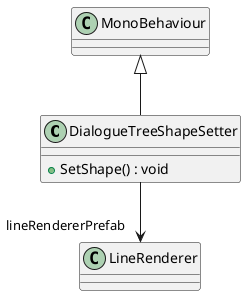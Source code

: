 @startuml
class DialogueTreeShapeSetter {
    + SetShape() : void
}
MonoBehaviour <|-- DialogueTreeShapeSetter
DialogueTreeShapeSetter --> "lineRendererPrefab" LineRenderer
@enduml
